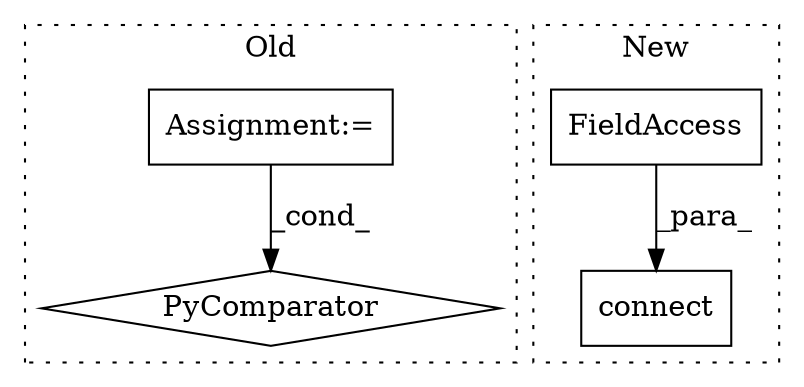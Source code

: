 digraph G {
subgraph cluster0 {
1 [label="PyComparator" a="113" s="878" l="27" shape="diamond"];
4 [label="Assignment:=" a="7" s="406" l="1" shape="box"];
label = "Old";
style="dotted";
}
subgraph cluster1 {
2 [label="connect" a="32" s="2255,2308" l="8,1" shape="box"];
3 [label="FieldAccess" a="22" s="2287" l="10" shape="box"];
label = "New";
style="dotted";
}
3 -> 2 [label="_para_"];
4 -> 1 [label="_cond_"];
}